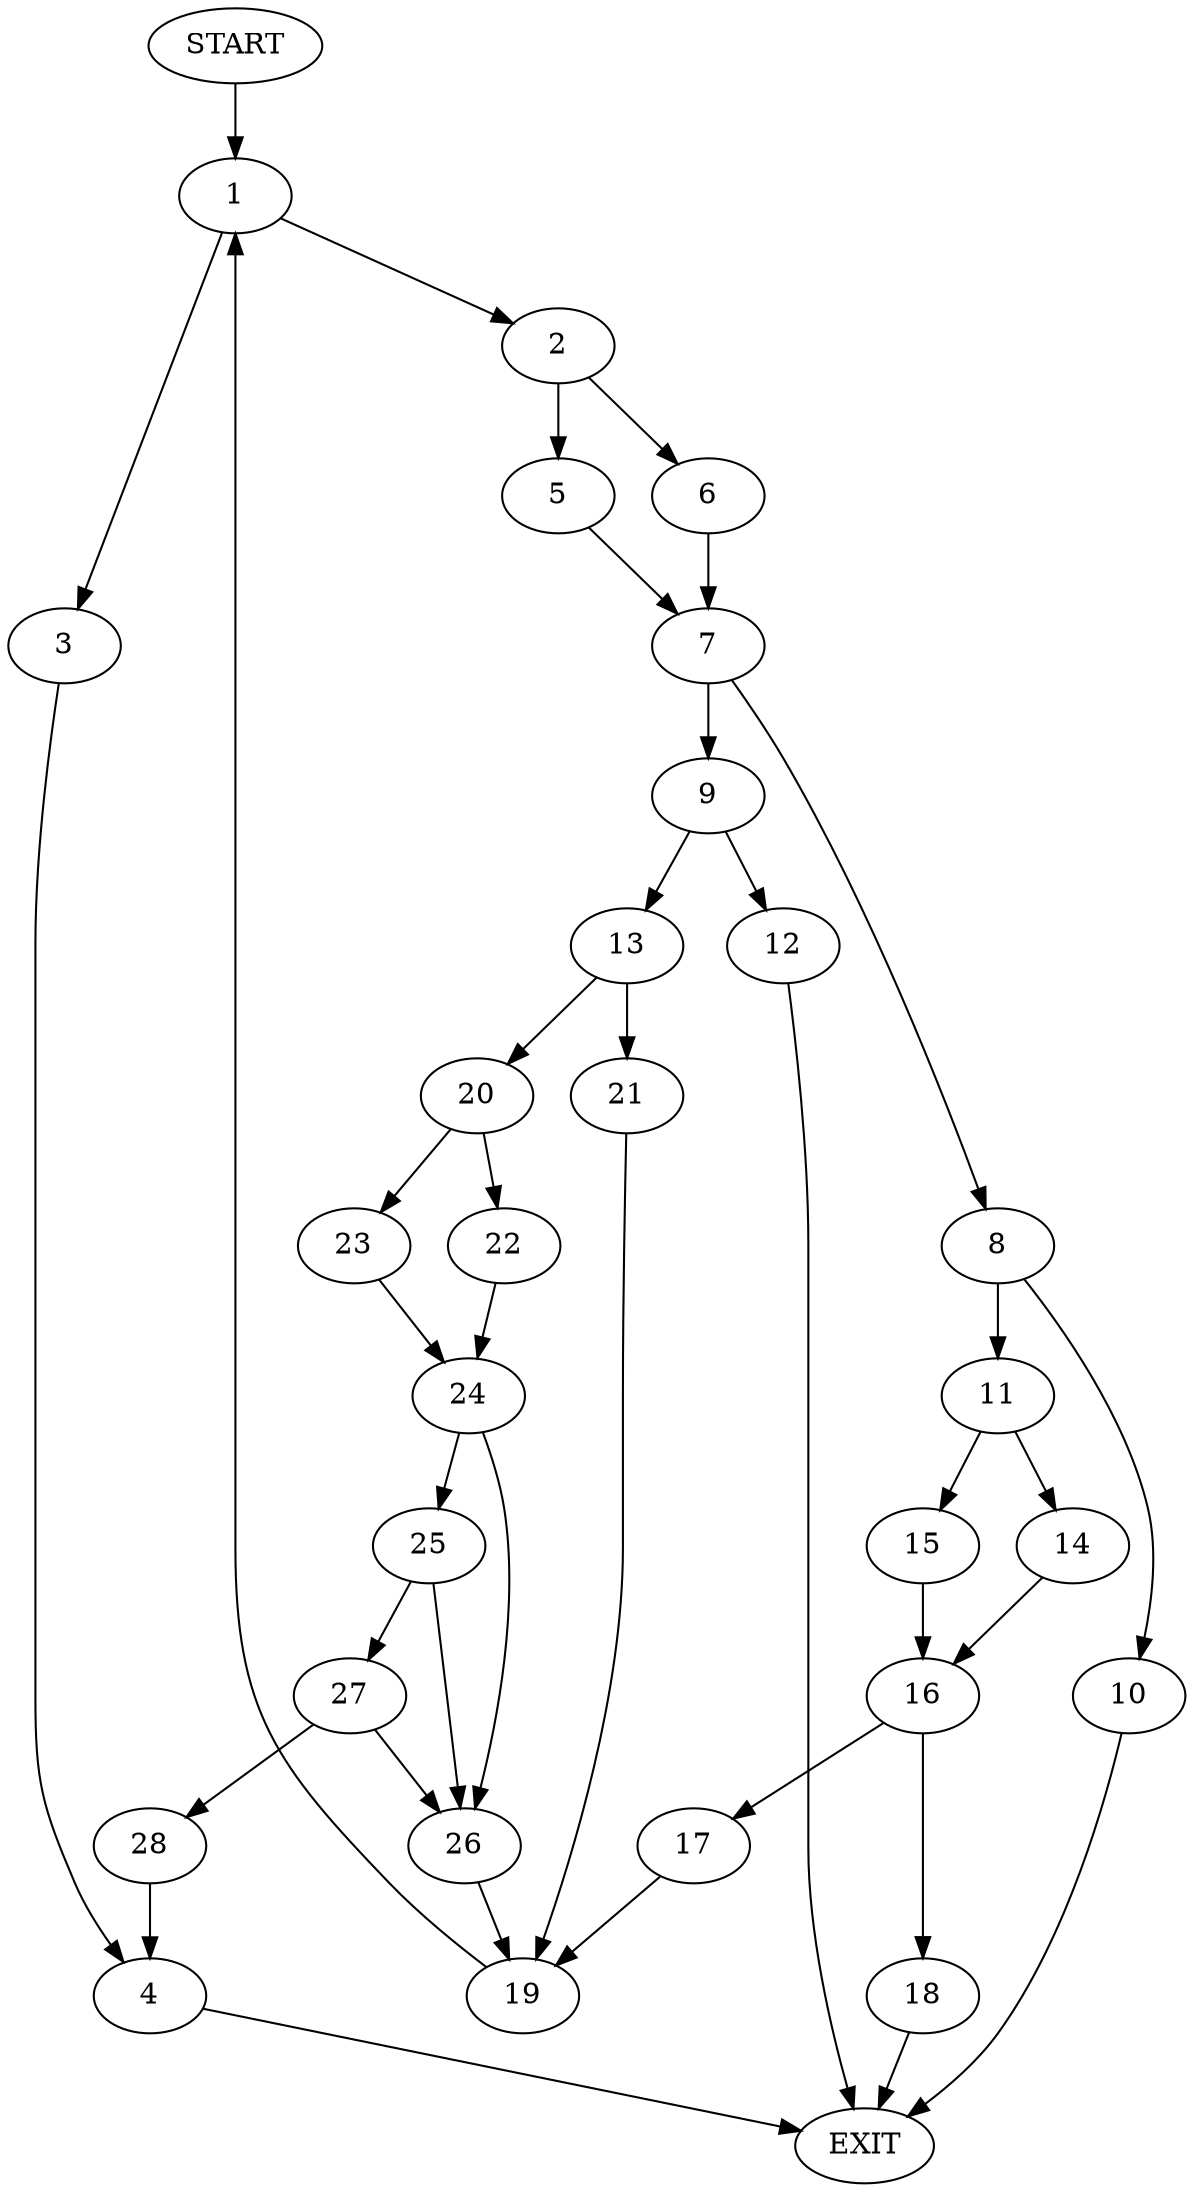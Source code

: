 digraph {
0 [label="START"]
29 [label="EXIT"]
0 -> 1
1 -> 2
1 -> 3
3 -> 4
2 -> 5
2 -> 6
4 -> 29
5 -> 7
6 -> 7
7 -> 8
7 -> 9
8 -> 10
8 -> 11
9 -> 12
9 -> 13
10 -> 29
11 -> 14
11 -> 15
15 -> 16
14 -> 16
16 -> 17
16 -> 18
18 -> 29
17 -> 19
19 -> 1
13 -> 20
13 -> 21
12 -> 29
21 -> 19
20 -> 22
20 -> 23
23 -> 24
22 -> 24
24 -> 25
24 -> 26
26 -> 19
25 -> 26
25 -> 27
27 -> 28
27 -> 26
28 -> 4
}
